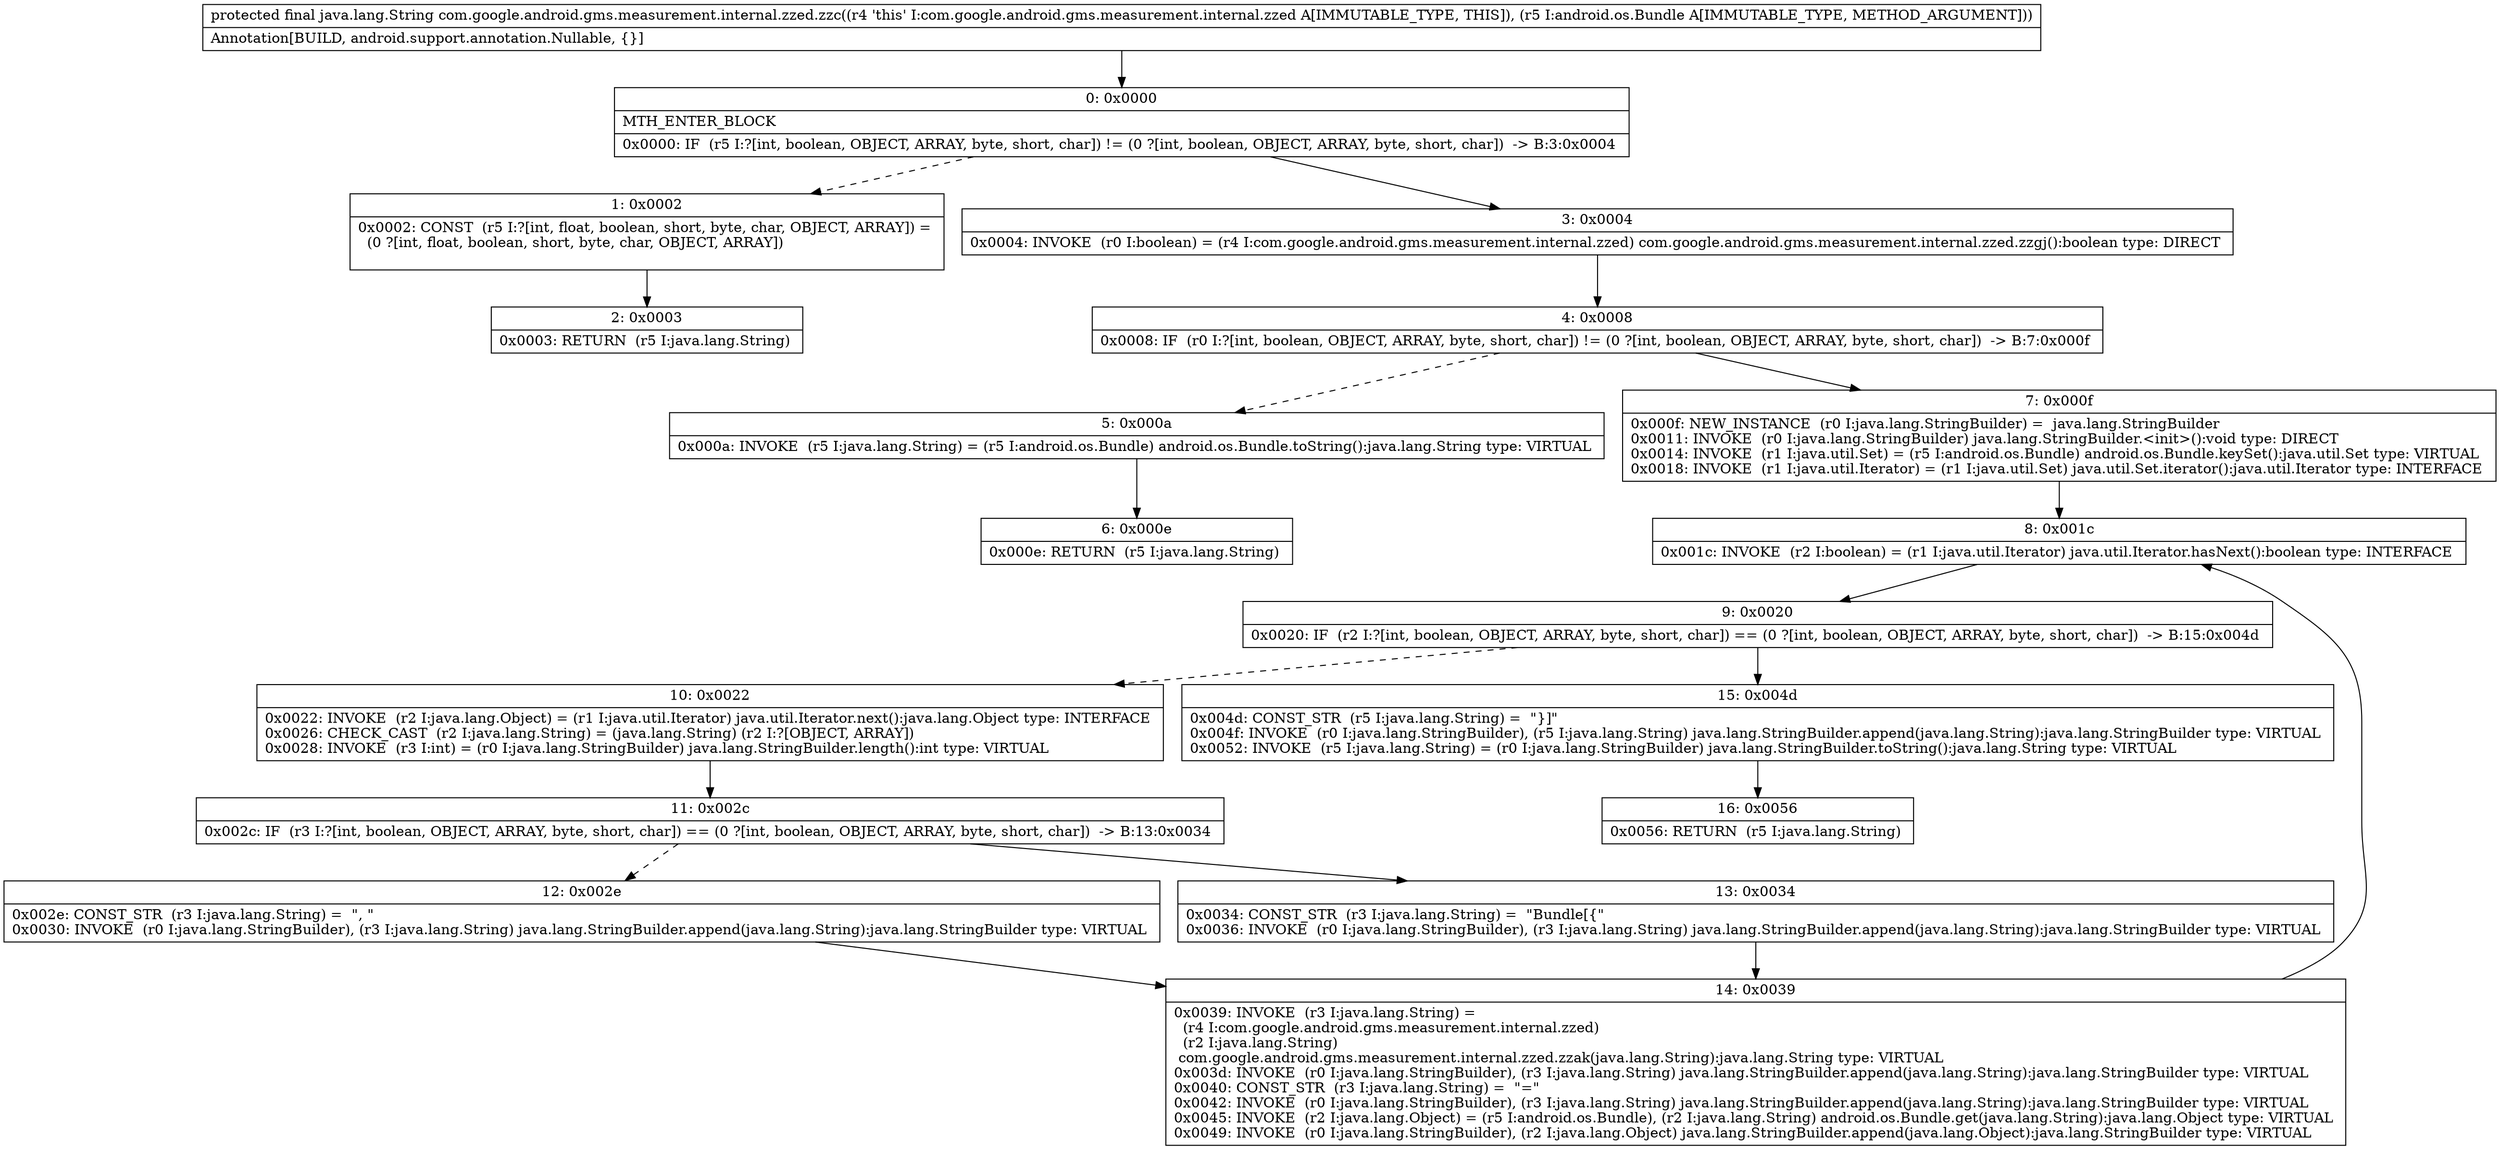 digraph "CFG forcom.google.android.gms.measurement.internal.zzed.zzc(Landroid\/os\/Bundle;)Ljava\/lang\/String;" {
Node_0 [shape=record,label="{0\:\ 0x0000|MTH_ENTER_BLOCK\l|0x0000: IF  (r5 I:?[int, boolean, OBJECT, ARRAY, byte, short, char]) != (0 ?[int, boolean, OBJECT, ARRAY, byte, short, char])  \-\> B:3:0x0004 \l}"];
Node_1 [shape=record,label="{1\:\ 0x0002|0x0002: CONST  (r5 I:?[int, float, boolean, short, byte, char, OBJECT, ARRAY]) = \l  (0 ?[int, float, boolean, short, byte, char, OBJECT, ARRAY])\l \l}"];
Node_2 [shape=record,label="{2\:\ 0x0003|0x0003: RETURN  (r5 I:java.lang.String) \l}"];
Node_3 [shape=record,label="{3\:\ 0x0004|0x0004: INVOKE  (r0 I:boolean) = (r4 I:com.google.android.gms.measurement.internal.zzed) com.google.android.gms.measurement.internal.zzed.zzgj():boolean type: DIRECT \l}"];
Node_4 [shape=record,label="{4\:\ 0x0008|0x0008: IF  (r0 I:?[int, boolean, OBJECT, ARRAY, byte, short, char]) != (0 ?[int, boolean, OBJECT, ARRAY, byte, short, char])  \-\> B:7:0x000f \l}"];
Node_5 [shape=record,label="{5\:\ 0x000a|0x000a: INVOKE  (r5 I:java.lang.String) = (r5 I:android.os.Bundle) android.os.Bundle.toString():java.lang.String type: VIRTUAL \l}"];
Node_6 [shape=record,label="{6\:\ 0x000e|0x000e: RETURN  (r5 I:java.lang.String) \l}"];
Node_7 [shape=record,label="{7\:\ 0x000f|0x000f: NEW_INSTANCE  (r0 I:java.lang.StringBuilder) =  java.lang.StringBuilder \l0x0011: INVOKE  (r0 I:java.lang.StringBuilder) java.lang.StringBuilder.\<init\>():void type: DIRECT \l0x0014: INVOKE  (r1 I:java.util.Set) = (r5 I:android.os.Bundle) android.os.Bundle.keySet():java.util.Set type: VIRTUAL \l0x0018: INVOKE  (r1 I:java.util.Iterator) = (r1 I:java.util.Set) java.util.Set.iterator():java.util.Iterator type: INTERFACE \l}"];
Node_8 [shape=record,label="{8\:\ 0x001c|0x001c: INVOKE  (r2 I:boolean) = (r1 I:java.util.Iterator) java.util.Iterator.hasNext():boolean type: INTERFACE \l}"];
Node_9 [shape=record,label="{9\:\ 0x0020|0x0020: IF  (r2 I:?[int, boolean, OBJECT, ARRAY, byte, short, char]) == (0 ?[int, boolean, OBJECT, ARRAY, byte, short, char])  \-\> B:15:0x004d \l}"];
Node_10 [shape=record,label="{10\:\ 0x0022|0x0022: INVOKE  (r2 I:java.lang.Object) = (r1 I:java.util.Iterator) java.util.Iterator.next():java.lang.Object type: INTERFACE \l0x0026: CHECK_CAST  (r2 I:java.lang.String) = (java.lang.String) (r2 I:?[OBJECT, ARRAY]) \l0x0028: INVOKE  (r3 I:int) = (r0 I:java.lang.StringBuilder) java.lang.StringBuilder.length():int type: VIRTUAL \l}"];
Node_11 [shape=record,label="{11\:\ 0x002c|0x002c: IF  (r3 I:?[int, boolean, OBJECT, ARRAY, byte, short, char]) == (0 ?[int, boolean, OBJECT, ARRAY, byte, short, char])  \-\> B:13:0x0034 \l}"];
Node_12 [shape=record,label="{12\:\ 0x002e|0x002e: CONST_STR  (r3 I:java.lang.String) =  \", \" \l0x0030: INVOKE  (r0 I:java.lang.StringBuilder), (r3 I:java.lang.String) java.lang.StringBuilder.append(java.lang.String):java.lang.StringBuilder type: VIRTUAL \l}"];
Node_13 [shape=record,label="{13\:\ 0x0034|0x0034: CONST_STR  (r3 I:java.lang.String) =  \"Bundle[\{\" \l0x0036: INVOKE  (r0 I:java.lang.StringBuilder), (r3 I:java.lang.String) java.lang.StringBuilder.append(java.lang.String):java.lang.StringBuilder type: VIRTUAL \l}"];
Node_14 [shape=record,label="{14\:\ 0x0039|0x0039: INVOKE  (r3 I:java.lang.String) = \l  (r4 I:com.google.android.gms.measurement.internal.zzed)\l  (r2 I:java.lang.String)\l com.google.android.gms.measurement.internal.zzed.zzak(java.lang.String):java.lang.String type: VIRTUAL \l0x003d: INVOKE  (r0 I:java.lang.StringBuilder), (r3 I:java.lang.String) java.lang.StringBuilder.append(java.lang.String):java.lang.StringBuilder type: VIRTUAL \l0x0040: CONST_STR  (r3 I:java.lang.String) =  \"=\" \l0x0042: INVOKE  (r0 I:java.lang.StringBuilder), (r3 I:java.lang.String) java.lang.StringBuilder.append(java.lang.String):java.lang.StringBuilder type: VIRTUAL \l0x0045: INVOKE  (r2 I:java.lang.Object) = (r5 I:android.os.Bundle), (r2 I:java.lang.String) android.os.Bundle.get(java.lang.String):java.lang.Object type: VIRTUAL \l0x0049: INVOKE  (r0 I:java.lang.StringBuilder), (r2 I:java.lang.Object) java.lang.StringBuilder.append(java.lang.Object):java.lang.StringBuilder type: VIRTUAL \l}"];
Node_15 [shape=record,label="{15\:\ 0x004d|0x004d: CONST_STR  (r5 I:java.lang.String) =  \"\}]\" \l0x004f: INVOKE  (r0 I:java.lang.StringBuilder), (r5 I:java.lang.String) java.lang.StringBuilder.append(java.lang.String):java.lang.StringBuilder type: VIRTUAL \l0x0052: INVOKE  (r5 I:java.lang.String) = (r0 I:java.lang.StringBuilder) java.lang.StringBuilder.toString():java.lang.String type: VIRTUAL \l}"];
Node_16 [shape=record,label="{16\:\ 0x0056|0x0056: RETURN  (r5 I:java.lang.String) \l}"];
MethodNode[shape=record,label="{protected final java.lang.String com.google.android.gms.measurement.internal.zzed.zzc((r4 'this' I:com.google.android.gms.measurement.internal.zzed A[IMMUTABLE_TYPE, THIS]), (r5 I:android.os.Bundle A[IMMUTABLE_TYPE, METHOD_ARGUMENT]))  | Annotation[BUILD, android.support.annotation.Nullable, \{\}]\l}"];
MethodNode -> Node_0;
Node_0 -> Node_1[style=dashed];
Node_0 -> Node_3;
Node_1 -> Node_2;
Node_3 -> Node_4;
Node_4 -> Node_5[style=dashed];
Node_4 -> Node_7;
Node_5 -> Node_6;
Node_7 -> Node_8;
Node_8 -> Node_9;
Node_9 -> Node_10[style=dashed];
Node_9 -> Node_15;
Node_10 -> Node_11;
Node_11 -> Node_12[style=dashed];
Node_11 -> Node_13;
Node_12 -> Node_14;
Node_13 -> Node_14;
Node_14 -> Node_8;
Node_15 -> Node_16;
}

